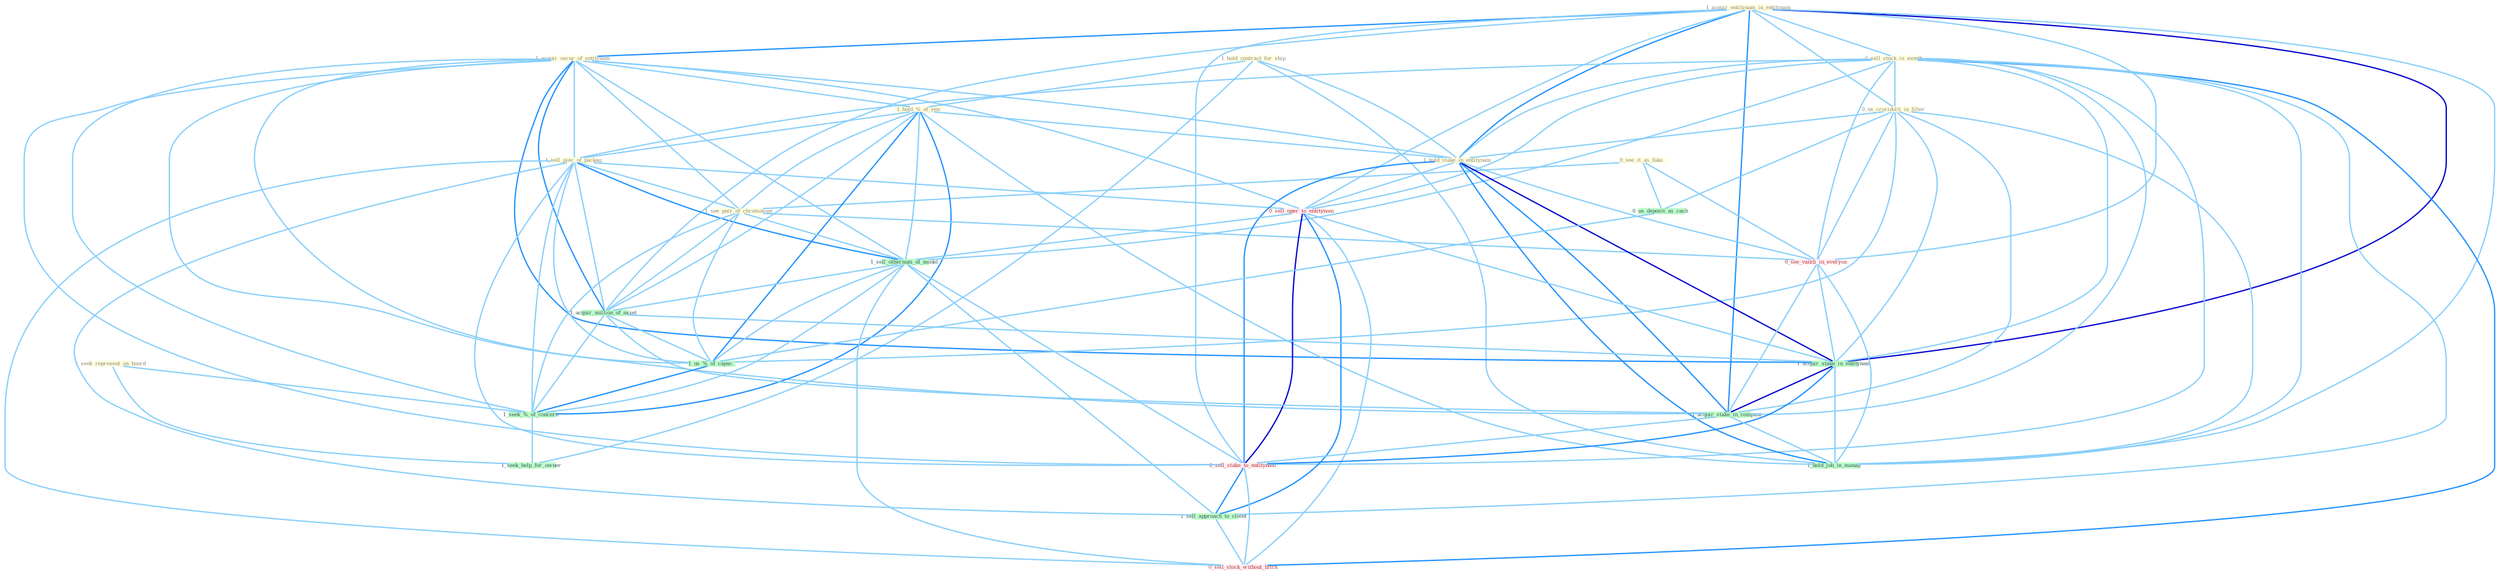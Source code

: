 Graph G{ 
    node
    [shape=polygon,style=filled,width=.5,height=.06,color="#BDFCC9",fixedsize=true,fontsize=4,
    fontcolor="#2f4f4f"];
    {node
    [color="#ffffe0", fontcolor="#8b7d6b"] "1_seek_represent_on_board " "1_acquir_entitynam_in_entitynam " "0_see_it_as_fake " "1_hold_contract_for_ship " "1_acquir_secur_of_entitynam " "1_hold_%_of_yen " "0_sell_stock_in_month " "0_us_crocidolit_in_filter " "1_sell_piec_of_packag " "1_see_pair_of_chromosom " "1_hold_stake_in_entitynam "}
{node [color="#fff0f5", fontcolor="#b22222"] "0_sell_oper_to_entitynam " "0_see_vaniti_in_everyon " "0_sell_stake_to_entitynam " "0_sell_stock_without_hitch "}
edge [color="#B0E2FF"];

	"1_seek_represent_on_board " -- "1_seek_%_of_concern " [w="1", color="#87cefa" ];
	"1_seek_represent_on_board " -- "1_seek_help_for_owner " [w="1", color="#87cefa" ];
	"1_acquir_entitynam_in_entitynam " -- "1_acquir_secur_of_entitynam " [w="2", color="#1e90ff" , len=0.8];
	"1_acquir_entitynam_in_entitynam " -- "0_sell_stock_in_month " [w="1", color="#87cefa" ];
	"1_acquir_entitynam_in_entitynam " -- "0_us_crocidolit_in_filter " [w="1", color="#87cefa" ];
	"1_acquir_entitynam_in_entitynam " -- "1_hold_stake_in_entitynam " [w="2", color="#1e90ff" , len=0.8];
	"1_acquir_entitynam_in_entitynam " -- "0_sell_oper_to_entitynam " [w="1", color="#87cefa" ];
	"1_acquir_entitynam_in_entitynam " -- "0_see_vaniti_in_everyon " [w="1", color="#87cefa" ];
	"1_acquir_entitynam_in_entitynam " -- "1_acquir_million_of_asset " [w="1", color="#87cefa" ];
	"1_acquir_entitynam_in_entitynam " -- "1_acquir_stake_in_entitynam " [w="3", color="#0000cd" , len=0.6];
	"1_acquir_entitynam_in_entitynam " -- "1_acquir_stake_in_compani " [w="2", color="#1e90ff" , len=0.8];
	"1_acquir_entitynam_in_entitynam " -- "0_sell_stake_to_entitynam " [w="1", color="#87cefa" ];
	"1_acquir_entitynam_in_entitynam " -- "1_hold_job_in_manag " [w="1", color="#87cefa" ];
	"0_see_it_as_fake " -- "1_see_pair_of_chromosom " [w="1", color="#87cefa" ];
	"0_see_it_as_fake " -- "0_see_vaniti_in_everyon " [w="1", color="#87cefa" ];
	"0_see_it_as_fake " -- "0_us_deposit_as_cach " [w="1", color="#87cefa" ];
	"1_hold_contract_for_ship " -- "1_hold_%_of_yen " [w="1", color="#87cefa" ];
	"1_hold_contract_for_ship " -- "1_hold_stake_in_entitynam " [w="1", color="#87cefa" ];
	"1_hold_contract_for_ship " -- "1_hold_job_in_manag " [w="1", color="#87cefa" ];
	"1_hold_contract_for_ship " -- "1_seek_help_for_owner " [w="1", color="#87cefa" ];
	"1_acquir_secur_of_entitynam " -- "1_hold_%_of_yen " [w="1", color="#87cefa" ];
	"1_acquir_secur_of_entitynam " -- "1_sell_piec_of_packag " [w="1", color="#87cefa" ];
	"1_acquir_secur_of_entitynam " -- "1_see_pair_of_chromosom " [w="1", color="#87cefa" ];
	"1_acquir_secur_of_entitynam " -- "1_hold_stake_in_entitynam " [w="1", color="#87cefa" ];
	"1_acquir_secur_of_entitynam " -- "0_sell_oper_to_entitynam " [w="1", color="#87cefa" ];
	"1_acquir_secur_of_entitynam " -- "1_sell_othernum_of_model " [w="1", color="#87cefa" ];
	"1_acquir_secur_of_entitynam " -- "1_acquir_million_of_asset " [w="2", color="#1e90ff" , len=0.8];
	"1_acquir_secur_of_entitynam " -- "1_acquir_stake_in_entitynam " [w="2", color="#1e90ff" , len=0.8];
	"1_acquir_secur_of_entitynam " -- "1_acquir_stake_in_compani " [w="1", color="#87cefa" ];
	"1_acquir_secur_of_entitynam " -- "0_sell_stake_to_entitynam " [w="1", color="#87cefa" ];
	"1_acquir_secur_of_entitynam " -- "1_us_%_of_capac " [w="1", color="#87cefa" ];
	"1_acquir_secur_of_entitynam " -- "1_seek_%_of_concern " [w="1", color="#87cefa" ];
	"1_hold_%_of_yen " -- "1_sell_piec_of_packag " [w="1", color="#87cefa" ];
	"1_hold_%_of_yen " -- "1_see_pair_of_chromosom " [w="1", color="#87cefa" ];
	"1_hold_%_of_yen " -- "1_hold_stake_in_entitynam " [w="1", color="#87cefa" ];
	"1_hold_%_of_yen " -- "1_sell_othernum_of_model " [w="1", color="#87cefa" ];
	"1_hold_%_of_yen " -- "1_acquir_million_of_asset " [w="1", color="#87cefa" ];
	"1_hold_%_of_yen " -- "1_us_%_of_capac " [w="2", color="#1e90ff" , len=0.8];
	"1_hold_%_of_yen " -- "1_hold_job_in_manag " [w="1", color="#87cefa" ];
	"1_hold_%_of_yen " -- "1_seek_%_of_concern " [w="2", color="#1e90ff" , len=0.8];
	"0_sell_stock_in_month " -- "0_us_crocidolit_in_filter " [w="1", color="#87cefa" ];
	"0_sell_stock_in_month " -- "1_sell_piec_of_packag " [w="1", color="#87cefa" ];
	"0_sell_stock_in_month " -- "1_hold_stake_in_entitynam " [w="1", color="#87cefa" ];
	"0_sell_stock_in_month " -- "0_sell_oper_to_entitynam " [w="1", color="#87cefa" ];
	"0_sell_stock_in_month " -- "1_sell_othernum_of_model " [w="1", color="#87cefa" ];
	"0_sell_stock_in_month " -- "0_see_vaniti_in_everyon " [w="1", color="#87cefa" ];
	"0_sell_stock_in_month " -- "1_acquir_stake_in_entitynam " [w="1", color="#87cefa" ];
	"0_sell_stock_in_month " -- "1_acquir_stake_in_compani " [w="1", color="#87cefa" ];
	"0_sell_stock_in_month " -- "0_sell_stake_to_entitynam " [w="1", color="#87cefa" ];
	"0_sell_stock_in_month " -- "1_sell_approach_to_client " [w="1", color="#87cefa" ];
	"0_sell_stock_in_month " -- "1_hold_job_in_manag " [w="1", color="#87cefa" ];
	"0_sell_stock_in_month " -- "0_sell_stock_without_hitch " [w="2", color="#1e90ff" , len=0.8];
	"0_us_crocidolit_in_filter " -- "1_hold_stake_in_entitynam " [w="1", color="#87cefa" ];
	"0_us_crocidolit_in_filter " -- "0_see_vaniti_in_everyon " [w="1", color="#87cefa" ];
	"0_us_crocidolit_in_filter " -- "0_us_deposit_as_cach " [w="1", color="#87cefa" ];
	"0_us_crocidolit_in_filter " -- "1_acquir_stake_in_entitynam " [w="1", color="#87cefa" ];
	"0_us_crocidolit_in_filter " -- "1_acquir_stake_in_compani " [w="1", color="#87cefa" ];
	"0_us_crocidolit_in_filter " -- "1_us_%_of_capac " [w="1", color="#87cefa" ];
	"0_us_crocidolit_in_filter " -- "1_hold_job_in_manag " [w="1", color="#87cefa" ];
	"1_sell_piec_of_packag " -- "1_see_pair_of_chromosom " [w="1", color="#87cefa" ];
	"1_sell_piec_of_packag " -- "0_sell_oper_to_entitynam " [w="1", color="#87cefa" ];
	"1_sell_piec_of_packag " -- "1_sell_othernum_of_model " [w="2", color="#1e90ff" , len=0.8];
	"1_sell_piec_of_packag " -- "1_acquir_million_of_asset " [w="1", color="#87cefa" ];
	"1_sell_piec_of_packag " -- "0_sell_stake_to_entitynam " [w="1", color="#87cefa" ];
	"1_sell_piec_of_packag " -- "1_us_%_of_capac " [w="1", color="#87cefa" ];
	"1_sell_piec_of_packag " -- "1_sell_approach_to_client " [w="1", color="#87cefa" ];
	"1_sell_piec_of_packag " -- "0_sell_stock_without_hitch " [w="1", color="#87cefa" ];
	"1_sell_piec_of_packag " -- "1_seek_%_of_concern " [w="1", color="#87cefa" ];
	"1_see_pair_of_chromosom " -- "1_sell_othernum_of_model " [w="1", color="#87cefa" ];
	"1_see_pair_of_chromosom " -- "0_see_vaniti_in_everyon " [w="1", color="#87cefa" ];
	"1_see_pair_of_chromosom " -- "1_acquir_million_of_asset " [w="1", color="#87cefa" ];
	"1_see_pair_of_chromosom " -- "1_us_%_of_capac " [w="1", color="#87cefa" ];
	"1_see_pair_of_chromosom " -- "1_seek_%_of_concern " [w="1", color="#87cefa" ];
	"1_hold_stake_in_entitynam " -- "0_sell_oper_to_entitynam " [w="1", color="#87cefa" ];
	"1_hold_stake_in_entitynam " -- "0_see_vaniti_in_everyon " [w="1", color="#87cefa" ];
	"1_hold_stake_in_entitynam " -- "1_acquir_stake_in_entitynam " [w="3", color="#0000cd" , len=0.6];
	"1_hold_stake_in_entitynam " -- "1_acquir_stake_in_compani " [w="2", color="#1e90ff" , len=0.8];
	"1_hold_stake_in_entitynam " -- "0_sell_stake_to_entitynam " [w="2", color="#1e90ff" , len=0.8];
	"1_hold_stake_in_entitynam " -- "1_hold_job_in_manag " [w="2", color="#1e90ff" , len=0.8];
	"0_sell_oper_to_entitynam " -- "1_sell_othernum_of_model " [w="1", color="#87cefa" ];
	"0_sell_oper_to_entitynam " -- "1_acquir_stake_in_entitynam " [w="1", color="#87cefa" ];
	"0_sell_oper_to_entitynam " -- "0_sell_stake_to_entitynam " [w="3", color="#0000cd" , len=0.6];
	"0_sell_oper_to_entitynam " -- "1_sell_approach_to_client " [w="2", color="#1e90ff" , len=0.8];
	"0_sell_oper_to_entitynam " -- "0_sell_stock_without_hitch " [w="1", color="#87cefa" ];
	"1_sell_othernum_of_model " -- "1_acquir_million_of_asset " [w="1", color="#87cefa" ];
	"1_sell_othernum_of_model " -- "0_sell_stake_to_entitynam " [w="1", color="#87cefa" ];
	"1_sell_othernum_of_model " -- "1_us_%_of_capac " [w="1", color="#87cefa" ];
	"1_sell_othernum_of_model " -- "1_sell_approach_to_client " [w="1", color="#87cefa" ];
	"1_sell_othernum_of_model " -- "0_sell_stock_without_hitch " [w="1", color="#87cefa" ];
	"1_sell_othernum_of_model " -- "1_seek_%_of_concern " [w="1", color="#87cefa" ];
	"0_see_vaniti_in_everyon " -- "1_acquir_stake_in_entitynam " [w="1", color="#87cefa" ];
	"0_see_vaniti_in_everyon " -- "1_acquir_stake_in_compani " [w="1", color="#87cefa" ];
	"0_see_vaniti_in_everyon " -- "1_hold_job_in_manag " [w="1", color="#87cefa" ];
	"1_acquir_million_of_asset " -- "1_acquir_stake_in_entitynam " [w="1", color="#87cefa" ];
	"1_acquir_million_of_asset " -- "1_acquir_stake_in_compani " [w="1", color="#87cefa" ];
	"1_acquir_million_of_asset " -- "1_us_%_of_capac " [w="1", color="#87cefa" ];
	"1_acquir_million_of_asset " -- "1_seek_%_of_concern " [w="1", color="#87cefa" ];
	"0_us_deposit_as_cach " -- "1_us_%_of_capac " [w="1", color="#87cefa" ];
	"1_acquir_stake_in_entitynam " -- "1_acquir_stake_in_compani " [w="3", color="#0000cd" , len=0.6];
	"1_acquir_stake_in_entitynam " -- "0_sell_stake_to_entitynam " [w="2", color="#1e90ff" , len=0.8];
	"1_acquir_stake_in_entitynam " -- "1_hold_job_in_manag " [w="1", color="#87cefa" ];
	"1_acquir_stake_in_compani " -- "0_sell_stake_to_entitynam " [w="1", color="#87cefa" ];
	"1_acquir_stake_in_compani " -- "1_hold_job_in_manag " [w="1", color="#87cefa" ];
	"0_sell_stake_to_entitynam " -- "1_sell_approach_to_client " [w="2", color="#1e90ff" , len=0.8];
	"0_sell_stake_to_entitynam " -- "0_sell_stock_without_hitch " [w="1", color="#87cefa" ];
	"1_us_%_of_capac " -- "1_seek_%_of_concern " [w="2", color="#1e90ff" , len=0.8];
	"1_sell_approach_to_client " -- "0_sell_stock_without_hitch " [w="1", color="#87cefa" ];
	"1_seek_%_of_concern " -- "1_seek_help_for_owner " [w="1", color="#87cefa" ];
}